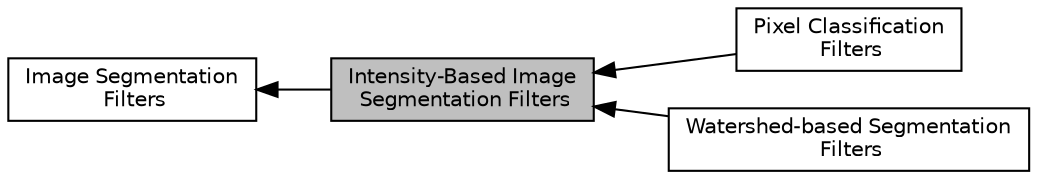 digraph "Intensity-Based Image Segmentation Filters"
{
  edge [fontname="Helvetica",fontsize="10",labelfontname="Helvetica",labelfontsize="10"];
  node [fontname="Helvetica",fontsize="10",shape=box];
  rankdir=LR;
  Node3 [label="Pixel Classification\l Filters",height=0.2,width=0.4,color="black", fillcolor="white", style="filled",URL="$group__ClassificationFilters.html",tooltip=" "];
  Node2 [label="Image Segmentation\l Filters",height=0.2,width=0.4,color="black", fillcolor="white", style="filled",URL="$group__ImageSegmentation.html",tooltip=" "];
  Node1 [label="Intensity-Based Image\l Segmentation Filters",height=0.2,width=0.4,color="black", fillcolor="grey75", style="filled", fontcolor="black",tooltip=" "];
  Node4 [label="Watershed-based Segmentation\l Filters",height=0.2,width=0.4,color="black", fillcolor="white", style="filled",URL="$group__WatershedSegmentation.html",tooltip=" "];
  Node2->Node1 [shape=plaintext, dir="back", style="solid"];
  Node1->Node3 [shape=plaintext, dir="back", style="solid"];
  Node1->Node4 [shape=plaintext, dir="back", style="solid"];
}
